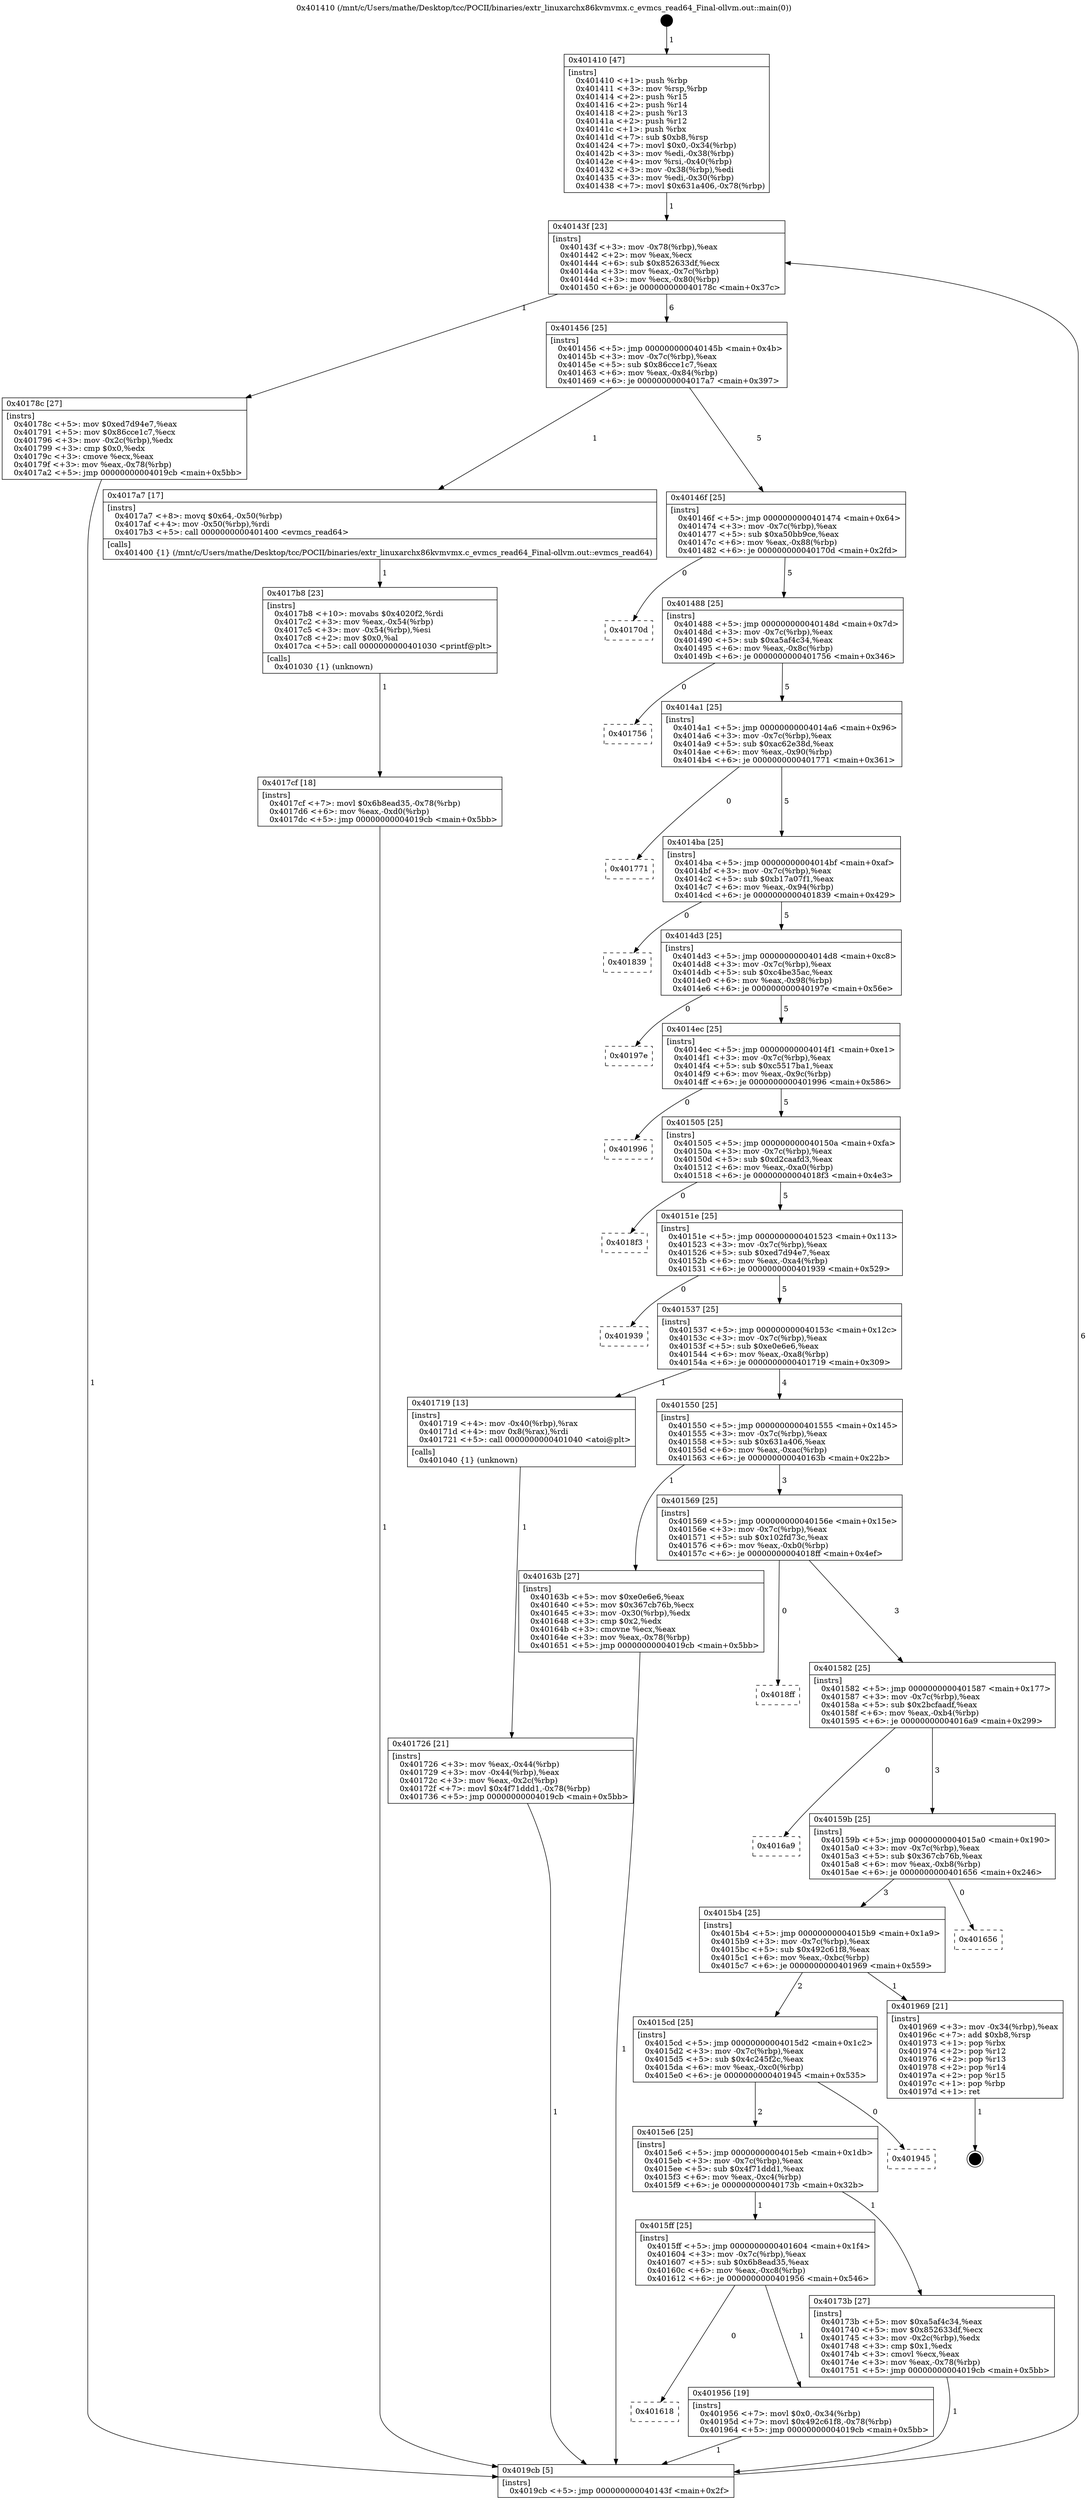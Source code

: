digraph "0x401410" {
  label = "0x401410 (/mnt/c/Users/mathe/Desktop/tcc/POCII/binaries/extr_linuxarchx86kvmvmx.c_evmcs_read64_Final-ollvm.out::main(0))"
  labelloc = "t"
  node[shape=record]

  Entry [label="",width=0.3,height=0.3,shape=circle,fillcolor=black,style=filled]
  "0x40143f" [label="{
     0x40143f [23]\l
     | [instrs]\l
     &nbsp;&nbsp;0x40143f \<+3\>: mov -0x78(%rbp),%eax\l
     &nbsp;&nbsp;0x401442 \<+2\>: mov %eax,%ecx\l
     &nbsp;&nbsp;0x401444 \<+6\>: sub $0x852633df,%ecx\l
     &nbsp;&nbsp;0x40144a \<+3\>: mov %eax,-0x7c(%rbp)\l
     &nbsp;&nbsp;0x40144d \<+3\>: mov %ecx,-0x80(%rbp)\l
     &nbsp;&nbsp;0x401450 \<+6\>: je 000000000040178c \<main+0x37c\>\l
  }"]
  "0x40178c" [label="{
     0x40178c [27]\l
     | [instrs]\l
     &nbsp;&nbsp;0x40178c \<+5\>: mov $0xed7d94e7,%eax\l
     &nbsp;&nbsp;0x401791 \<+5\>: mov $0x86cce1c7,%ecx\l
     &nbsp;&nbsp;0x401796 \<+3\>: mov -0x2c(%rbp),%edx\l
     &nbsp;&nbsp;0x401799 \<+3\>: cmp $0x0,%edx\l
     &nbsp;&nbsp;0x40179c \<+3\>: cmove %ecx,%eax\l
     &nbsp;&nbsp;0x40179f \<+3\>: mov %eax,-0x78(%rbp)\l
     &nbsp;&nbsp;0x4017a2 \<+5\>: jmp 00000000004019cb \<main+0x5bb\>\l
  }"]
  "0x401456" [label="{
     0x401456 [25]\l
     | [instrs]\l
     &nbsp;&nbsp;0x401456 \<+5\>: jmp 000000000040145b \<main+0x4b\>\l
     &nbsp;&nbsp;0x40145b \<+3\>: mov -0x7c(%rbp),%eax\l
     &nbsp;&nbsp;0x40145e \<+5\>: sub $0x86cce1c7,%eax\l
     &nbsp;&nbsp;0x401463 \<+6\>: mov %eax,-0x84(%rbp)\l
     &nbsp;&nbsp;0x401469 \<+6\>: je 00000000004017a7 \<main+0x397\>\l
  }"]
  Exit [label="",width=0.3,height=0.3,shape=circle,fillcolor=black,style=filled,peripheries=2]
  "0x4017a7" [label="{
     0x4017a7 [17]\l
     | [instrs]\l
     &nbsp;&nbsp;0x4017a7 \<+8\>: movq $0x64,-0x50(%rbp)\l
     &nbsp;&nbsp;0x4017af \<+4\>: mov -0x50(%rbp),%rdi\l
     &nbsp;&nbsp;0x4017b3 \<+5\>: call 0000000000401400 \<evmcs_read64\>\l
     | [calls]\l
     &nbsp;&nbsp;0x401400 \{1\} (/mnt/c/Users/mathe/Desktop/tcc/POCII/binaries/extr_linuxarchx86kvmvmx.c_evmcs_read64_Final-ollvm.out::evmcs_read64)\l
  }"]
  "0x40146f" [label="{
     0x40146f [25]\l
     | [instrs]\l
     &nbsp;&nbsp;0x40146f \<+5\>: jmp 0000000000401474 \<main+0x64\>\l
     &nbsp;&nbsp;0x401474 \<+3\>: mov -0x7c(%rbp),%eax\l
     &nbsp;&nbsp;0x401477 \<+5\>: sub $0xa50bb9ce,%eax\l
     &nbsp;&nbsp;0x40147c \<+6\>: mov %eax,-0x88(%rbp)\l
     &nbsp;&nbsp;0x401482 \<+6\>: je 000000000040170d \<main+0x2fd\>\l
  }"]
  "0x401618" [label="{
     0x401618\l
  }", style=dashed]
  "0x40170d" [label="{
     0x40170d\l
  }", style=dashed]
  "0x401488" [label="{
     0x401488 [25]\l
     | [instrs]\l
     &nbsp;&nbsp;0x401488 \<+5\>: jmp 000000000040148d \<main+0x7d\>\l
     &nbsp;&nbsp;0x40148d \<+3\>: mov -0x7c(%rbp),%eax\l
     &nbsp;&nbsp;0x401490 \<+5\>: sub $0xa5af4c34,%eax\l
     &nbsp;&nbsp;0x401495 \<+6\>: mov %eax,-0x8c(%rbp)\l
     &nbsp;&nbsp;0x40149b \<+6\>: je 0000000000401756 \<main+0x346\>\l
  }"]
  "0x401956" [label="{
     0x401956 [19]\l
     | [instrs]\l
     &nbsp;&nbsp;0x401956 \<+7\>: movl $0x0,-0x34(%rbp)\l
     &nbsp;&nbsp;0x40195d \<+7\>: movl $0x492c61f8,-0x78(%rbp)\l
     &nbsp;&nbsp;0x401964 \<+5\>: jmp 00000000004019cb \<main+0x5bb\>\l
  }"]
  "0x401756" [label="{
     0x401756\l
  }", style=dashed]
  "0x4014a1" [label="{
     0x4014a1 [25]\l
     | [instrs]\l
     &nbsp;&nbsp;0x4014a1 \<+5\>: jmp 00000000004014a6 \<main+0x96\>\l
     &nbsp;&nbsp;0x4014a6 \<+3\>: mov -0x7c(%rbp),%eax\l
     &nbsp;&nbsp;0x4014a9 \<+5\>: sub $0xac62e38d,%eax\l
     &nbsp;&nbsp;0x4014ae \<+6\>: mov %eax,-0x90(%rbp)\l
     &nbsp;&nbsp;0x4014b4 \<+6\>: je 0000000000401771 \<main+0x361\>\l
  }"]
  "0x4017cf" [label="{
     0x4017cf [18]\l
     | [instrs]\l
     &nbsp;&nbsp;0x4017cf \<+7\>: movl $0x6b8ead35,-0x78(%rbp)\l
     &nbsp;&nbsp;0x4017d6 \<+6\>: mov %eax,-0xd0(%rbp)\l
     &nbsp;&nbsp;0x4017dc \<+5\>: jmp 00000000004019cb \<main+0x5bb\>\l
  }"]
  "0x401771" [label="{
     0x401771\l
  }", style=dashed]
  "0x4014ba" [label="{
     0x4014ba [25]\l
     | [instrs]\l
     &nbsp;&nbsp;0x4014ba \<+5\>: jmp 00000000004014bf \<main+0xaf\>\l
     &nbsp;&nbsp;0x4014bf \<+3\>: mov -0x7c(%rbp),%eax\l
     &nbsp;&nbsp;0x4014c2 \<+5\>: sub $0xb17a07f1,%eax\l
     &nbsp;&nbsp;0x4014c7 \<+6\>: mov %eax,-0x94(%rbp)\l
     &nbsp;&nbsp;0x4014cd \<+6\>: je 0000000000401839 \<main+0x429\>\l
  }"]
  "0x4017b8" [label="{
     0x4017b8 [23]\l
     | [instrs]\l
     &nbsp;&nbsp;0x4017b8 \<+10\>: movabs $0x4020f2,%rdi\l
     &nbsp;&nbsp;0x4017c2 \<+3\>: mov %eax,-0x54(%rbp)\l
     &nbsp;&nbsp;0x4017c5 \<+3\>: mov -0x54(%rbp),%esi\l
     &nbsp;&nbsp;0x4017c8 \<+2\>: mov $0x0,%al\l
     &nbsp;&nbsp;0x4017ca \<+5\>: call 0000000000401030 \<printf@plt\>\l
     | [calls]\l
     &nbsp;&nbsp;0x401030 \{1\} (unknown)\l
  }"]
  "0x401839" [label="{
     0x401839\l
  }", style=dashed]
  "0x4014d3" [label="{
     0x4014d3 [25]\l
     | [instrs]\l
     &nbsp;&nbsp;0x4014d3 \<+5\>: jmp 00000000004014d8 \<main+0xc8\>\l
     &nbsp;&nbsp;0x4014d8 \<+3\>: mov -0x7c(%rbp),%eax\l
     &nbsp;&nbsp;0x4014db \<+5\>: sub $0xc4be35ac,%eax\l
     &nbsp;&nbsp;0x4014e0 \<+6\>: mov %eax,-0x98(%rbp)\l
     &nbsp;&nbsp;0x4014e6 \<+6\>: je 000000000040197e \<main+0x56e\>\l
  }"]
  "0x4015ff" [label="{
     0x4015ff [25]\l
     | [instrs]\l
     &nbsp;&nbsp;0x4015ff \<+5\>: jmp 0000000000401604 \<main+0x1f4\>\l
     &nbsp;&nbsp;0x401604 \<+3\>: mov -0x7c(%rbp),%eax\l
     &nbsp;&nbsp;0x401607 \<+5\>: sub $0x6b8ead35,%eax\l
     &nbsp;&nbsp;0x40160c \<+6\>: mov %eax,-0xc8(%rbp)\l
     &nbsp;&nbsp;0x401612 \<+6\>: je 0000000000401956 \<main+0x546\>\l
  }"]
  "0x40197e" [label="{
     0x40197e\l
  }", style=dashed]
  "0x4014ec" [label="{
     0x4014ec [25]\l
     | [instrs]\l
     &nbsp;&nbsp;0x4014ec \<+5\>: jmp 00000000004014f1 \<main+0xe1\>\l
     &nbsp;&nbsp;0x4014f1 \<+3\>: mov -0x7c(%rbp),%eax\l
     &nbsp;&nbsp;0x4014f4 \<+5\>: sub $0xc5517ba1,%eax\l
     &nbsp;&nbsp;0x4014f9 \<+6\>: mov %eax,-0x9c(%rbp)\l
     &nbsp;&nbsp;0x4014ff \<+6\>: je 0000000000401996 \<main+0x586\>\l
  }"]
  "0x40173b" [label="{
     0x40173b [27]\l
     | [instrs]\l
     &nbsp;&nbsp;0x40173b \<+5\>: mov $0xa5af4c34,%eax\l
     &nbsp;&nbsp;0x401740 \<+5\>: mov $0x852633df,%ecx\l
     &nbsp;&nbsp;0x401745 \<+3\>: mov -0x2c(%rbp),%edx\l
     &nbsp;&nbsp;0x401748 \<+3\>: cmp $0x1,%edx\l
     &nbsp;&nbsp;0x40174b \<+3\>: cmovl %ecx,%eax\l
     &nbsp;&nbsp;0x40174e \<+3\>: mov %eax,-0x78(%rbp)\l
     &nbsp;&nbsp;0x401751 \<+5\>: jmp 00000000004019cb \<main+0x5bb\>\l
  }"]
  "0x401996" [label="{
     0x401996\l
  }", style=dashed]
  "0x401505" [label="{
     0x401505 [25]\l
     | [instrs]\l
     &nbsp;&nbsp;0x401505 \<+5\>: jmp 000000000040150a \<main+0xfa\>\l
     &nbsp;&nbsp;0x40150a \<+3\>: mov -0x7c(%rbp),%eax\l
     &nbsp;&nbsp;0x40150d \<+5\>: sub $0xd2caafd3,%eax\l
     &nbsp;&nbsp;0x401512 \<+6\>: mov %eax,-0xa0(%rbp)\l
     &nbsp;&nbsp;0x401518 \<+6\>: je 00000000004018f3 \<main+0x4e3\>\l
  }"]
  "0x4015e6" [label="{
     0x4015e6 [25]\l
     | [instrs]\l
     &nbsp;&nbsp;0x4015e6 \<+5\>: jmp 00000000004015eb \<main+0x1db\>\l
     &nbsp;&nbsp;0x4015eb \<+3\>: mov -0x7c(%rbp),%eax\l
     &nbsp;&nbsp;0x4015ee \<+5\>: sub $0x4f71ddd1,%eax\l
     &nbsp;&nbsp;0x4015f3 \<+6\>: mov %eax,-0xc4(%rbp)\l
     &nbsp;&nbsp;0x4015f9 \<+6\>: je 000000000040173b \<main+0x32b\>\l
  }"]
  "0x4018f3" [label="{
     0x4018f3\l
  }", style=dashed]
  "0x40151e" [label="{
     0x40151e [25]\l
     | [instrs]\l
     &nbsp;&nbsp;0x40151e \<+5\>: jmp 0000000000401523 \<main+0x113\>\l
     &nbsp;&nbsp;0x401523 \<+3\>: mov -0x7c(%rbp),%eax\l
     &nbsp;&nbsp;0x401526 \<+5\>: sub $0xed7d94e7,%eax\l
     &nbsp;&nbsp;0x40152b \<+6\>: mov %eax,-0xa4(%rbp)\l
     &nbsp;&nbsp;0x401531 \<+6\>: je 0000000000401939 \<main+0x529\>\l
  }"]
  "0x401945" [label="{
     0x401945\l
  }", style=dashed]
  "0x401939" [label="{
     0x401939\l
  }", style=dashed]
  "0x401537" [label="{
     0x401537 [25]\l
     | [instrs]\l
     &nbsp;&nbsp;0x401537 \<+5\>: jmp 000000000040153c \<main+0x12c\>\l
     &nbsp;&nbsp;0x40153c \<+3\>: mov -0x7c(%rbp),%eax\l
     &nbsp;&nbsp;0x40153f \<+5\>: sub $0xe0e6e6,%eax\l
     &nbsp;&nbsp;0x401544 \<+6\>: mov %eax,-0xa8(%rbp)\l
     &nbsp;&nbsp;0x40154a \<+6\>: je 0000000000401719 \<main+0x309\>\l
  }"]
  "0x4015cd" [label="{
     0x4015cd [25]\l
     | [instrs]\l
     &nbsp;&nbsp;0x4015cd \<+5\>: jmp 00000000004015d2 \<main+0x1c2\>\l
     &nbsp;&nbsp;0x4015d2 \<+3\>: mov -0x7c(%rbp),%eax\l
     &nbsp;&nbsp;0x4015d5 \<+5\>: sub $0x4c245f2c,%eax\l
     &nbsp;&nbsp;0x4015da \<+6\>: mov %eax,-0xc0(%rbp)\l
     &nbsp;&nbsp;0x4015e0 \<+6\>: je 0000000000401945 \<main+0x535\>\l
  }"]
  "0x401719" [label="{
     0x401719 [13]\l
     | [instrs]\l
     &nbsp;&nbsp;0x401719 \<+4\>: mov -0x40(%rbp),%rax\l
     &nbsp;&nbsp;0x40171d \<+4\>: mov 0x8(%rax),%rdi\l
     &nbsp;&nbsp;0x401721 \<+5\>: call 0000000000401040 \<atoi@plt\>\l
     | [calls]\l
     &nbsp;&nbsp;0x401040 \{1\} (unknown)\l
  }"]
  "0x401550" [label="{
     0x401550 [25]\l
     | [instrs]\l
     &nbsp;&nbsp;0x401550 \<+5\>: jmp 0000000000401555 \<main+0x145\>\l
     &nbsp;&nbsp;0x401555 \<+3\>: mov -0x7c(%rbp),%eax\l
     &nbsp;&nbsp;0x401558 \<+5\>: sub $0x631a406,%eax\l
     &nbsp;&nbsp;0x40155d \<+6\>: mov %eax,-0xac(%rbp)\l
     &nbsp;&nbsp;0x401563 \<+6\>: je 000000000040163b \<main+0x22b\>\l
  }"]
  "0x401969" [label="{
     0x401969 [21]\l
     | [instrs]\l
     &nbsp;&nbsp;0x401969 \<+3\>: mov -0x34(%rbp),%eax\l
     &nbsp;&nbsp;0x40196c \<+7\>: add $0xb8,%rsp\l
     &nbsp;&nbsp;0x401973 \<+1\>: pop %rbx\l
     &nbsp;&nbsp;0x401974 \<+2\>: pop %r12\l
     &nbsp;&nbsp;0x401976 \<+2\>: pop %r13\l
     &nbsp;&nbsp;0x401978 \<+2\>: pop %r14\l
     &nbsp;&nbsp;0x40197a \<+2\>: pop %r15\l
     &nbsp;&nbsp;0x40197c \<+1\>: pop %rbp\l
     &nbsp;&nbsp;0x40197d \<+1\>: ret\l
  }"]
  "0x40163b" [label="{
     0x40163b [27]\l
     | [instrs]\l
     &nbsp;&nbsp;0x40163b \<+5\>: mov $0xe0e6e6,%eax\l
     &nbsp;&nbsp;0x401640 \<+5\>: mov $0x367cb76b,%ecx\l
     &nbsp;&nbsp;0x401645 \<+3\>: mov -0x30(%rbp),%edx\l
     &nbsp;&nbsp;0x401648 \<+3\>: cmp $0x2,%edx\l
     &nbsp;&nbsp;0x40164b \<+3\>: cmovne %ecx,%eax\l
     &nbsp;&nbsp;0x40164e \<+3\>: mov %eax,-0x78(%rbp)\l
     &nbsp;&nbsp;0x401651 \<+5\>: jmp 00000000004019cb \<main+0x5bb\>\l
  }"]
  "0x401569" [label="{
     0x401569 [25]\l
     | [instrs]\l
     &nbsp;&nbsp;0x401569 \<+5\>: jmp 000000000040156e \<main+0x15e\>\l
     &nbsp;&nbsp;0x40156e \<+3\>: mov -0x7c(%rbp),%eax\l
     &nbsp;&nbsp;0x401571 \<+5\>: sub $0x102fd73c,%eax\l
     &nbsp;&nbsp;0x401576 \<+6\>: mov %eax,-0xb0(%rbp)\l
     &nbsp;&nbsp;0x40157c \<+6\>: je 00000000004018ff \<main+0x4ef\>\l
  }"]
  "0x4019cb" [label="{
     0x4019cb [5]\l
     | [instrs]\l
     &nbsp;&nbsp;0x4019cb \<+5\>: jmp 000000000040143f \<main+0x2f\>\l
  }"]
  "0x401410" [label="{
     0x401410 [47]\l
     | [instrs]\l
     &nbsp;&nbsp;0x401410 \<+1\>: push %rbp\l
     &nbsp;&nbsp;0x401411 \<+3\>: mov %rsp,%rbp\l
     &nbsp;&nbsp;0x401414 \<+2\>: push %r15\l
     &nbsp;&nbsp;0x401416 \<+2\>: push %r14\l
     &nbsp;&nbsp;0x401418 \<+2\>: push %r13\l
     &nbsp;&nbsp;0x40141a \<+2\>: push %r12\l
     &nbsp;&nbsp;0x40141c \<+1\>: push %rbx\l
     &nbsp;&nbsp;0x40141d \<+7\>: sub $0xb8,%rsp\l
     &nbsp;&nbsp;0x401424 \<+7\>: movl $0x0,-0x34(%rbp)\l
     &nbsp;&nbsp;0x40142b \<+3\>: mov %edi,-0x38(%rbp)\l
     &nbsp;&nbsp;0x40142e \<+4\>: mov %rsi,-0x40(%rbp)\l
     &nbsp;&nbsp;0x401432 \<+3\>: mov -0x38(%rbp),%edi\l
     &nbsp;&nbsp;0x401435 \<+3\>: mov %edi,-0x30(%rbp)\l
     &nbsp;&nbsp;0x401438 \<+7\>: movl $0x631a406,-0x78(%rbp)\l
  }"]
  "0x401726" [label="{
     0x401726 [21]\l
     | [instrs]\l
     &nbsp;&nbsp;0x401726 \<+3\>: mov %eax,-0x44(%rbp)\l
     &nbsp;&nbsp;0x401729 \<+3\>: mov -0x44(%rbp),%eax\l
     &nbsp;&nbsp;0x40172c \<+3\>: mov %eax,-0x2c(%rbp)\l
     &nbsp;&nbsp;0x40172f \<+7\>: movl $0x4f71ddd1,-0x78(%rbp)\l
     &nbsp;&nbsp;0x401736 \<+5\>: jmp 00000000004019cb \<main+0x5bb\>\l
  }"]
  "0x4015b4" [label="{
     0x4015b4 [25]\l
     | [instrs]\l
     &nbsp;&nbsp;0x4015b4 \<+5\>: jmp 00000000004015b9 \<main+0x1a9\>\l
     &nbsp;&nbsp;0x4015b9 \<+3\>: mov -0x7c(%rbp),%eax\l
     &nbsp;&nbsp;0x4015bc \<+5\>: sub $0x492c61f8,%eax\l
     &nbsp;&nbsp;0x4015c1 \<+6\>: mov %eax,-0xbc(%rbp)\l
     &nbsp;&nbsp;0x4015c7 \<+6\>: je 0000000000401969 \<main+0x559\>\l
  }"]
  "0x4018ff" [label="{
     0x4018ff\l
  }", style=dashed]
  "0x401582" [label="{
     0x401582 [25]\l
     | [instrs]\l
     &nbsp;&nbsp;0x401582 \<+5\>: jmp 0000000000401587 \<main+0x177\>\l
     &nbsp;&nbsp;0x401587 \<+3\>: mov -0x7c(%rbp),%eax\l
     &nbsp;&nbsp;0x40158a \<+5\>: sub $0x2bcfaadf,%eax\l
     &nbsp;&nbsp;0x40158f \<+6\>: mov %eax,-0xb4(%rbp)\l
     &nbsp;&nbsp;0x401595 \<+6\>: je 00000000004016a9 \<main+0x299\>\l
  }"]
  "0x401656" [label="{
     0x401656\l
  }", style=dashed]
  "0x4016a9" [label="{
     0x4016a9\l
  }", style=dashed]
  "0x40159b" [label="{
     0x40159b [25]\l
     | [instrs]\l
     &nbsp;&nbsp;0x40159b \<+5\>: jmp 00000000004015a0 \<main+0x190\>\l
     &nbsp;&nbsp;0x4015a0 \<+3\>: mov -0x7c(%rbp),%eax\l
     &nbsp;&nbsp;0x4015a3 \<+5\>: sub $0x367cb76b,%eax\l
     &nbsp;&nbsp;0x4015a8 \<+6\>: mov %eax,-0xb8(%rbp)\l
     &nbsp;&nbsp;0x4015ae \<+6\>: je 0000000000401656 \<main+0x246\>\l
  }"]
  Entry -> "0x401410" [label=" 1"]
  "0x40143f" -> "0x40178c" [label=" 1"]
  "0x40143f" -> "0x401456" [label=" 6"]
  "0x401969" -> Exit [label=" 1"]
  "0x401456" -> "0x4017a7" [label=" 1"]
  "0x401456" -> "0x40146f" [label=" 5"]
  "0x401956" -> "0x4019cb" [label=" 1"]
  "0x40146f" -> "0x40170d" [label=" 0"]
  "0x40146f" -> "0x401488" [label=" 5"]
  "0x4015ff" -> "0x401618" [label=" 0"]
  "0x401488" -> "0x401756" [label=" 0"]
  "0x401488" -> "0x4014a1" [label=" 5"]
  "0x4015ff" -> "0x401956" [label=" 1"]
  "0x4014a1" -> "0x401771" [label=" 0"]
  "0x4014a1" -> "0x4014ba" [label=" 5"]
  "0x4017cf" -> "0x4019cb" [label=" 1"]
  "0x4014ba" -> "0x401839" [label=" 0"]
  "0x4014ba" -> "0x4014d3" [label=" 5"]
  "0x4017b8" -> "0x4017cf" [label=" 1"]
  "0x4014d3" -> "0x40197e" [label=" 0"]
  "0x4014d3" -> "0x4014ec" [label=" 5"]
  "0x4017a7" -> "0x4017b8" [label=" 1"]
  "0x4014ec" -> "0x401996" [label=" 0"]
  "0x4014ec" -> "0x401505" [label=" 5"]
  "0x40178c" -> "0x4019cb" [label=" 1"]
  "0x401505" -> "0x4018f3" [label=" 0"]
  "0x401505" -> "0x40151e" [label=" 5"]
  "0x4015e6" -> "0x4015ff" [label=" 1"]
  "0x40151e" -> "0x401939" [label=" 0"]
  "0x40151e" -> "0x401537" [label=" 5"]
  "0x4015e6" -> "0x40173b" [label=" 1"]
  "0x401537" -> "0x401719" [label=" 1"]
  "0x401537" -> "0x401550" [label=" 4"]
  "0x4015cd" -> "0x4015e6" [label=" 2"]
  "0x401550" -> "0x40163b" [label=" 1"]
  "0x401550" -> "0x401569" [label=" 3"]
  "0x40163b" -> "0x4019cb" [label=" 1"]
  "0x401410" -> "0x40143f" [label=" 1"]
  "0x4019cb" -> "0x40143f" [label=" 6"]
  "0x401719" -> "0x401726" [label=" 1"]
  "0x401726" -> "0x4019cb" [label=" 1"]
  "0x4015cd" -> "0x401945" [label=" 0"]
  "0x401569" -> "0x4018ff" [label=" 0"]
  "0x401569" -> "0x401582" [label=" 3"]
  "0x4015b4" -> "0x4015cd" [label=" 2"]
  "0x401582" -> "0x4016a9" [label=" 0"]
  "0x401582" -> "0x40159b" [label=" 3"]
  "0x4015b4" -> "0x401969" [label=" 1"]
  "0x40159b" -> "0x401656" [label=" 0"]
  "0x40159b" -> "0x4015b4" [label=" 3"]
  "0x40173b" -> "0x4019cb" [label=" 1"]
}
